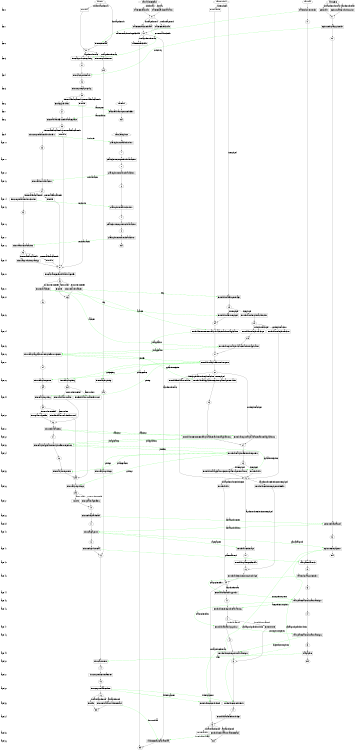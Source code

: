 digraph state_graph {
	rankdir=TB;
	size="8,5;"
	layer_0 [shape=plaintext, label="layer 0"];
	layer_1 [shape=plaintext, label="layer 1"];
	layer_0 -> layer_1 [style=invis];
	layer_2 [shape=plaintext, label="layer 2"];
	layer_1 -> layer_2 [style=invis];
	layer_3 [shape=plaintext, label="layer 3"];
	layer_2 -> layer_3 [style=invis];
	layer_4 [shape=plaintext, label="layer 4"];
	layer_3 -> layer_4 [style=invis];
	layer_5 [shape=plaintext, label="layer 5"];
	layer_4 -> layer_5 [style=invis];
	layer_6 [shape=plaintext, label="layer 6"];
	layer_5 -> layer_6 [style=invis];
	layer_7 [shape=plaintext, label="layer 7"];
	layer_6 -> layer_7 [style=invis];
	layer_8 [shape=plaintext, label="layer 8"];
	layer_7 -> layer_8 [style=invis];
	layer_9 [shape=plaintext, label="layer 9"];
	layer_8 -> layer_9 [style=invis];
	layer_10 [shape=plaintext, label="layer 10"];
	layer_9 -> layer_10 [style=invis];
	layer_11 [shape=plaintext, label="layer 11"];
	layer_10 -> layer_11 [style=invis];
	layer_12 [shape=plaintext, label="layer 12"];
	layer_11 -> layer_12 [style=invis];
	layer_13 [shape=plaintext, label="layer 13"];
	layer_12 -> layer_13 [style=invis];
	layer_14 [shape=plaintext, label="layer 14"];
	layer_13 -> layer_14 [style=invis];
	layer_15 [shape=plaintext, label="layer 15"];
	layer_14 -> layer_15 [style=invis];
	layer_16 [shape=plaintext, label="layer 16"];
	layer_15 -> layer_16 [style=invis];
	layer_17 [shape=plaintext, label="layer 17"];
	layer_16 -> layer_17 [style=invis];
	layer_18 [shape=plaintext, label="layer 18"];
	layer_17 -> layer_18 [style=invis];
	layer_19 [shape=plaintext, label="layer 19"];
	layer_18 -> layer_19 [style=invis];
	layer_20 [shape=plaintext, label="layer 20"];
	layer_19 -> layer_20 [style=invis];
	layer_21 [shape=plaintext, label="layer 21"];
	layer_20 -> layer_21 [style=invis];
	layer_22 [shape=plaintext, label="layer 22"];
	layer_21 -> layer_22 [style=invis];
	layer_23 [shape=plaintext, label="layer 23"];
	layer_22 -> layer_23 [style=invis];
	layer_24 [shape=plaintext, label="layer 24"];
	layer_23 -> layer_24 [style=invis];
	layer_25 [shape=plaintext, label="layer 25"];
	layer_24 -> layer_25 [style=invis];
	layer_26 [shape=plaintext, label="layer 26"];
	layer_25 -> layer_26 [style=invis];
	layer_27 [shape=plaintext, label="layer 27"];
	layer_26 -> layer_27 [style=invis];
	layer_28 [shape=plaintext, label="layer 28"];
	layer_27 -> layer_28 [style=invis];
	layer_29 [shape=plaintext, label="layer 29"];
	layer_28 -> layer_29 [style=invis];
	layer_30 [shape=plaintext, label="layer 30"];
	layer_29 -> layer_30 [style=invis];
	layer_31 [shape=plaintext, label="layer 31"];
	layer_30 -> layer_31 [style=invis];
	layer_32 [shape=plaintext, label="layer 32"];
	layer_31 -> layer_32 [style=invis];
	layer_33 [shape=plaintext, label="layer 33"];
	layer_32 -> layer_33 [style=invis];
	layer_34 [shape=plaintext, label="layer 34"];
	layer_33 -> layer_34 [style=invis];
	layer_35 [shape=plaintext, label="layer 35"];
	layer_34 -> layer_35 [style=invis];
	layer_36 [shape=plaintext, label="layer 36"];
	layer_35 -> layer_36 [style=invis];
	layer_37 [shape=plaintext, label="layer 37"];
	layer_36 -> layer_37 [style=invis];
	layer_38 [shape=plaintext, label="layer 38"];
	layer_37 -> layer_38 [style=invis];
	layer_39 [shape=plaintext, label="layer 39"];
	layer_38 -> layer_39 [style=invis];
	layer_40 [shape=plaintext, label="layer 40"];
	layer_39 -> layer_40 [style=invis];
	layer_41 [shape=plaintext, label="layer 41"];
	layer_40 -> layer_41 [style=invis];
	layer_42 [shape=plaintext, label="layer 42"];
	layer_41 -> layer_42 [style=invis];
	layer_43 [shape=plaintext, label="layer 43"];
	layer_42 -> layer_43 [style=invis];
	layer_44 [shape=plaintext, label="layer 44"];
	layer_43 -> layer_44 [style=invis];
	layer_45 [shape=plaintext, label="layer 45"];
	layer_44 -> layer_45 [style=invis];
	layer_46 [shape=plaintext, label="layer 46"];
	layer_45 -> layer_46 [style=invis];
	layer_47 [shape=plaintext, label="layer 47"];
	layer_46 -> layer_47 [style=invis];
	layer_48 [shape=plaintext, label="layer 48"];
	layer_47 -> layer_48 [style=invis];
	layer_49 [shape=plaintext, label="layer 49"];
	layer_48 -> layer_49 [style=invis];
	layer_50 [shape=plaintext, label="layer 50"];
	layer_49 -> layer_50 [style=invis];
	layer_51 [shape=plaintext, label="layer 51"];
	layer_50 -> layer_51 [style=invis];
	layer_52 [shape=plaintext, label="layer 52"];
	layer_51 -> layer_52 [style=invis];
	layer_53 [shape=plaintext, label="layer 53"];
	layer_52 -> layer_53 [style=invis];
	layer_54 [shape=plaintext, label="layer 54"];
	layer_53 -> layer_54 [style=invis];
	layer_55 [shape=plaintext, label="layer 55"];
	layer_54 -> layer_55 [style=invis];
	layer_56 [shape=plaintext, label="layer 56"];
	layer_55 -> layer_56 [style=invis];
	
	/* States */
	Firm_end [label = "end"]
	Firm_16 [label = "16"]
	Firm_15 [label = "15"]
	Firm_14 [label = "14"]
	Firm_12 [label = "12"]
	Firm_11 [label = "11"]
	Firm_10 [label = "10"]
	Firm_13 [label = "13"]
	Firm_09b [label = "09b"]
	Firm_08 [label = "08"]
	Firm_07 [label = "07"]
	Firm_09a [label = "09a"]
	Firm_06 [label = "06"]
	Firm_03d [label = "03d"]
	Firm_09c [label = "09c"]
	Firm_05b [label = "05b"]
	Firm_05a [label = "05a"]
	Firm_04 [label = "04"]
	Firm_03c [label = "03c"]
	Firm_03 [label = "03"]
	Firm_28 [label = "28"]
	Firm_26 [label = "26"]
	Firm_25 [label = "25"]
	Firm_24 [label = "24"]
	Firm_23 [label = "23"]
	Firm_27 [label = "27"]
	Firm_22 [label = "22"]
	Firm_21 [label = "21"]
	Firm_20 [label = "20"]
	Firm_02 [label = "02"]
	Firm_00b [label = "00b"]
	Firm_01 [label = "01"]
	Firm_00 [label = "00"]
	Firm_start_Firm [label = "start_Firm"]
	Household_end [label = "end"]
	Household_14 [label = "14"]
	Household_12 [label = "12"]
	Household_13 [label = "13"]
	Household_11 [label = "11"]
	Household_10 [label = "10"]
	Household_15 [label = "15"]
	Household_08 [label = "08"]
	Household_07 [label = "07"]
	Household_09 [label = "09"]
	Household_05 [label = "05"]
	Household_04 [label = "04"]
	Household_03 [label = "03"]
	Household_02 [label = "02"]
	Household_06 [label = "06"]
	Household_01b [label = "01b"]
	Household_01 [label = "01"]
	Household_01e [label = "01e"]
	Household_01a [label = "01a"]
	Household_01d [label = "01d"]
	Household_start_Household [label = "start_Household"]
	Mall_end [label = "end"]
	Mall_05 [label = "05"]
	Mall_04 [label = "04"]
	Mall_03 [label = "03"]
	Mall_02 [label = "02"]
	Mall_01 [label = "01"]
	Mall_start_Mall [label = "start_Mall"]
	IGFirm_end [label = "end"]
	IGFirm_03 [label = "03"]
	IGFirm_02 [label = "02"]
	IGFirm_01 [label = "01"]
	IGFirm_start_IGFirm [label = "start_IGFirm"]
	Market_Research_end [label = "end"]
	Market_Research_02 [label = "02"]
	Market_Research_01 [label = "01"]
	Market_Research_start_Market_Research [label = "start_Market_Research"]
	Bank_end [label = "end"]
	Bank_start_Bank [label = "start_Bank"]
	Clearinghouse_end [label = "end"]
	Clearinghouse_05 [label = "05"]
	Clearinghouse_04 [label = "04"]
	Clearinghouse_03 [label = "03"]
	Clearinghouse_02 [label = "02"]
	Clearinghouse_01 [label = "01"]
	Clearinghouse_start_Clearinghouse [label = "start_Clearinghouse"]
	Firm_Firm_receive_data_start_Firm_00 [label = "Firm_receive_data", shape = rect]
	Firm_Firm_idle_start_Firm_00 [label = "Firm_idle", shape = rect]
	Firm_Firm_calc_production_quantity_00_01 [label = "Firm_calc_production_quantity", shape = rect]
	Firm_Firm_set_quantities_zero_00_00b [label = "Firm_set_quantities_zero", shape = rect]
	Firm_Firm_calc_input_demands_01_02 [label = "Firm_calc_input_demands", shape = rect]
	Firm_Firm_compute_payout_policy_02_20 [label = "Firm_compute_payout_policy", shape = rect]
	Firm_Firm_apply_for_loans_20_21 [label = "Firm_apply_for_loans", shape = rect]
	Firm_Firm_read_loan_offers_send_loan_acceptance_21_22 [label = "Firm_read_loan_offers_send_loan_acceptance", shape = rect]
	Firm_Firm_idle_22_27 [label = "Firm_idle", shape = rect]
	Firm_Firm_compute_and_send_bond_orders_22_23 [label = "Firm_compute_and_send_bond_orders", shape = rect]
	Firm_Firm_read_bond_transactions_23_24 [label = "Firm_read_bond_transactions", shape = rect]
	Firm_Firm_idle_24_27 [label = "Firm_idle", shape = rect]
	Firm_Firm_compute_and_send_stock_orders_24_25 [label = "Firm_compute_and_send_stock_orders", shape = rect]
	Firm_Firm_read_stock_transactions_25_26 [label = "Firm_read_stock_transactions", shape = rect]
	Firm_Firm_calc_production_quantity_2_26_27 [label = "Firm_calc_production_quantity_2", shape = rect]
	Firm_Firm_idle_20_27 [label = "Firm_idle", shape = rect]
	Firm_Firm_idle_26_27 [label = "Firm_idle", shape = rect]
	Firm_Firm_calculate_specific_skills_and_wage_offer_27_28 [label = "Firm_calculate_specific_skills_and_wage_offer", shape = rect]
	Firm_Firm_send_vacancies_28_03 [label = "Firm_send_vacancies", shape = rect]
	Firm_Firm_send_redundancies_28_03c [label = "Firm_send_redundancies", shape = rect]
	Firm_Firm_idle_28_03c [label = "Firm_idle", shape = rect]
	Firm_Firm_read_job_applications_send_job_offer_or_rejection_03_04 [label = "Firm_read_job_applications_send_job_offer_or_rejection", shape = rect]
	Firm_Firm_read_job_responses_04_05a [label = "Firm_read_job_responses", shape = rect]
	Firm_Firm_read_job_quitting_05a_05b [label = "Firm_read_job_quitting", shape = rect]
	Firm_Firm_read_job_quitting_00b_09c [label = "Firm_read_job_quitting", shape = rect]
	Firm_Firm_read_job_quitting_03c_03d [label = "Firm_read_job_quitting", shape = rect]
	Firm_Firm_start_labour_market_03d_06 [label = "Firm_start_labour_market", shape = rect]
	Firm_Firm_finish_labour_market_first_round_03d_09a [label = "Firm_finish_labour_market_first_round", shape = rect]
	Firm_Firm_finish_labour_market_first_round_05b_09a [label = "Firm_finish_labour_market_first_round", shape = rect]
	Firm_Firm_update_wage_offer_05b_06 [label = "Firm_update_wage_offer", shape = rect]
	Firm_Firm_send_vacancies_2_06_07 [label = "Firm_send_vacancies_2", shape = rect]
	Firm_Firm_read_job_applications_send_job_offer_or_rejection_2_07_08 [label = "Firm_read_job_applications_send_job_offer_or_rejection_2", shape = rect]
	Firm_Firm_read_job_responses_2_08_09a [label = "Firm_read_job_responses_2", shape = rect]
	Firm_Firm_read_job_quitting_2_09a_09b [label = "Firm_read_job_quitting_2", shape = rect]
	Firm_Firm_read_job_quitting_2_09c_13 [label = "Firm_read_job_quitting_2", shape = rect]
	Firm_Firm_update_wage_offer_2_09b_10 [label = "Firm_update_wage_offer_2", shape = rect]
	Firm_Firm_idle_09b_10 [label = "Firm_idle", shape = rect]
	Firm_Firm_send_capital_demand_10_11 [label = "Firm_send_capital_demand", shape = rect]
	Firm_Firm_calc_pay_costs_11_12 [label = "Firm_calc_pay_costs", shape = rect]
	Firm_Firm_send_goods_to_mall_12_13 [label = "Firm_send_goods_to_mall", shape = rect]
	Firm_Firm_calc_revenue_13_14 [label = "Firm_calc_revenue", shape = rect]
	Firm_Firm_compute_income_statement_14_15 [label = "Firm_compute_income_statement", shape = rect]
	Firm_Firm_compute_balance_sheet_15_16 [label = "Firm_compute_balance_sheet", shape = rect]
	Firm_Firm_send_data_to_Market_Research_16_end [label = "Firm_send_data_to_Market_Research", shape = rect]
	Firm_Firm_idle_16_end [label = "Firm_idle", shape = rect]
	Household_Household_read_firing_messages_start_Household_01d [label = "Household_read_firing_messages", shape = rect]
	Household_Household_made_unemployed_01d_01a [label = "Household_made_unemployed", shape = rect]
	Household_Household_idle_start_Household_01a [label = "Household_idle", shape = rect]
	Household_Household_OTJS_read_job_vacancies_and_send_applications_01e_01 [label = "Household_OTJS_read_job_vacancies_and_send_applications", shape = rect]
	Household_Household_UNEMPLOYED_read_job_vacancies_and_send_applications_01a_01 [label = "Household_UNEMPLOYED_read_job_vacancies_and_send_applications", shape = rect]
	Household_Household_on_the_job_search_decision_01d_01b [label = "Household_on_the_job_search_decision", shape = rect]
	Household_Household_on_the_job_search_yes_01b_01e [label = "Household_on_the_job_search_yes", shape = rect]
	Household_Household_on_the_job_search_no_01b_06 [label = "Household_on_the_job_search_no", shape = rect]
	Household_Household_read_job_offers_send_response_01_02 [label = "Household_read_job_offers_send_response", shape = rect]
	Household_Household_finish_labour_market_02_06 [label = "Household_finish_labour_market", shape = rect]
	Household_Household_read_application_rejection_update_wage_reservation_02_03 [label = "Household_read_application_rejection_update_wage_reservation", shape = rect]
	Household_Household_OTJS_read_job_vacancies_and_send_applications_2_02_04 [label = "Household_OTJS_read_job_vacancies_and_send_applications_2", shape = rect]
	Household_Household_UNEMPLOYED_read_job_vacancies_and_send_applications_2_03_04 [label = "Household_UNEMPLOYED_read_job_vacancies_and_send_applications_2", shape = rect]
	Household_Household_read_job_offers_send_response_2_04_05 [label = "Household_read_job_offers_send_response_2", shape = rect]
	Household_Household_read_application_rejection_update_wage_reservation_2_05_06 [label = "Household_read_application_rejection_update_wage_reservation_2", shape = rect]
	Household_Household_idle_05_06 [label = "Household_idle", shape = rect]
	Household_Household_idle_06_09 [label = "Household_idle", shape = rect]
	Household_Household_receive_wage_06_07 [label = "Household_receive_wage", shape = rect]
	Household_Household_update_specific_skills_07_08 [label = "Household_update_specific_skills", shape = rect]
	Household_Household_receive_unemployment_benefits_06_08 [label = "Household_receive_unemployment_benefits", shape = rect]
	Household_Household_determine_consumption_budget_08_09 [label = "Household_determine_consumption_budget", shape = rect]
	Household_Household_receicve_dividends_09_15 [label = "Household_receicve_dividends", shape = rect]
	Household_Household_rank_and_buy_goods_1_09_10 [label = "Household_rank_and_buy_goods_1", shape = rect]
	Household_Household__receive_goods_read_rationing_10_11 [label = "Household__receive_goods_read_rationing", shape = rect]
	Household_Household_idle_11_13 [label = "Household_idle", shape = rect]
	Household_Household_rank_and_buy_goods_2_11_12 [label = "Household_rank_and_buy_goods_2", shape = rect]
	Household_Household__receive_goods_read_rationing_2_12_13 [label = "Household__receive_goods_read_rationing_2", shape = rect]
	Household_Household_receicve_dividends_13_14 [label = "Household_receicve_dividends", shape = rect]
	Household_Household_handle_leftover_budget_14_15 [label = "Household_handle_leftover_budget", shape = rect]
	Household_Household_send_data_to_Market_Research_15_end [label = "Household_send_data_to_Market_Research", shape = rect]
	Household_Household_idle_15_end [label = "Household_idle", shape = rect]
	Mall_Mall_send_current_stocks_start_Mall_01 [label = "Mall_send_current_stocks", shape = rect]
	Mall_Mall_update_mall_stock_01_02 [label = "Mall_update_mall_stock", shape = rect]
	Mall_Mall_send_quality_price_info_1_02_03 [label = "Mall_send_quality_price_info_1", shape = rect]
	Mall_Mall_update_mall_stocks_sales_rationing_1_03_04 [label = "Mall_update_mall_stocks_sales_rationing_1", shape = rect]
	Mall_Mall_update_mall_stocks_sales_rationing_2_04_05 [label = "Mall_update_mall_stocks_sales_rationing_2", shape = rect]
	Mall_Mall_pay_firm_05_end [label = "Mall_pay_firm", shape = rect]
	IGFirm_IGFirm_update_productivity_price_start_IGFirm_01 [label = "IGFirm_update_productivity_price", shape = rect]
	IGFirm_IGFirm_idle_start_IGFirm_01 [label = "IGFirm_idle", shape = rect]
	IGFirm_IGFirm_send_quality_price_info_01_02 [label = "IGFirm_send_quality_price_info", shape = rect]
	IGFirm_IGFirm_send_capital_good_02_03 [label = "IGFirm_send_capital_good", shape = rect]
	IGFirm_IGFirm_receive_payment_03_end [label = "IGFirm_receive_payment", shape = rect]
	Market_Research_Market_Research_Initialization_start_Market_Research_01 [label = "Market_Research_Initialization", shape = rect]
	Market_Research_Market_Research_idle_start_Market_Research_01 [label = "Market_Research_idle", shape = rect]
	Market_Research_Market_Research_send_data_01_02 [label = "Market_Research_send_data", shape = rect]
	Market_Research_Market_Research_idle_01_02 [label = "Market_Research_idle", shape = rect]
	Market_Research_Market_Research_calculate_data_02_end [label = "Market_Research_calculate_data", shape = rect]
	Market_Research_Market_Research_idle_02_end [label = "Market_Research_idle", shape = rect]
	Bank_Bank_read_loan_request_send_offers_start_Bank_end [label = "Bank_read_loan_request_send_offers", shape = rect]
	Clearinghouse_Clearinghouse_read_bond_orders_start_Clearinghouse_01 [label = "Clearinghouse_read_bond_orders", shape = rect]
	Clearinghouse_Clearinghouse_compute_bond_transactions_01_02 [label = "Clearinghouse_compute_bond_transactions", shape = rect]
	Clearinghouse_Clearinghouse_send_bond_transactions_02_03 [label = "Clearinghouse_send_bond_transactions", shape = rect]
	Clearinghouse_Clearinghouse_read_stock_orders_03_04 [label = "Clearinghouse_read_stock_orders", shape = rect]
	Clearinghouse_Clearinghouse_compute_stock_transactions_04_05 [label = "Clearinghouse_compute_stock_transactions", shape = rect]
	Clearinghouse_Clearinghouse_send_stock_transactions_05_end [label = "Clearinghouse_send_stock_transactions", shape = rect]
	
	/* Transitions */
	Firm_start_Firm -> Firm_Firm_receive_data_start_Firm_00 [ label = "first_day_of_month"];
	Firm_Firm_receive_data_start_Firm_00 -> Firm_00;
	Firm_start_Firm -> Firm_Firm_idle_start_Firm_00 [ label = "not_first_day_of_month"];
	Firm_Firm_idle_start_Firm_00 -> Firm_00;
	Firm_00 -> Firm_Firm_calc_production_quantity_00_01 [ label = "day_of_month_to_act"];
	Firm_Firm_calc_production_quantity_00_01 -> Firm_01;
	Firm_00 -> Firm_Firm_set_quantities_zero_00_00b [ label = "not_day_of_month_to_act"];
	Firm_Firm_set_quantities_zero_00_00b -> Firm_00b;
	Firm_01 -> Firm_Firm_calc_input_demands_01_02;
	Firm_Firm_calc_input_demands_01_02 -> Firm_02;
	Firm_02 -> Firm_Firm_compute_payout_policy_02_20;
	Firm_Firm_compute_payout_policy_02_20 -> Firm_20;
	Firm_20 -> Firm_Firm_apply_for_loans_20_21 [ label = "is_external_financial_needs"];
	Firm_Firm_apply_for_loans_20_21 -> Firm_21;
	Firm_21 -> Firm_Firm_read_loan_offers_send_loan_acceptance_21_22;
	Firm_Firm_read_loan_offers_send_loan_acceptance_21_22 -> Firm_22;
	Firm_22 -> Firm_Firm_idle_22_27 [ label = "no_external_financial_needs"];
	Firm_Firm_idle_22_27 -> Firm_27;
	Firm_22 -> Firm_Firm_compute_and_send_bond_orders_22_23 [ label = "is_external_financial_needs"];
	Firm_Firm_compute_and_send_bond_orders_22_23 -> Firm_23;
	Firm_23 -> Firm_Firm_read_bond_transactions_23_24;
	Firm_Firm_read_bond_transactions_23_24 -> Firm_24;
	Firm_24 -> Firm_Firm_idle_24_27 [ label = "no_external_financial_needs"];
	Firm_Firm_idle_24_27 -> Firm_27;
	Firm_24 -> Firm_Firm_compute_and_send_stock_orders_24_25 [ label = "is_external_financial_needs"];
	Firm_Firm_compute_and_send_stock_orders_24_25 -> Firm_25;
	Firm_25 -> Firm_Firm_read_stock_transactions_25_26;
	Firm_Firm_read_stock_transactions_25_26 -> Firm_26;
	Firm_26 -> Firm_Firm_calc_production_quantity_2_26_27 [ label = "is_external_financial_needs"];
	Firm_Firm_calc_production_quantity_2_26_27 -> Firm_27;
	Firm_20 -> Firm_Firm_idle_20_27 [ label = "no_external_financial_needs"];
	Firm_Firm_idle_20_27 -> Firm_27;
	Firm_26 -> Firm_Firm_idle_26_27 [ label = "no_external_financial_needs"];
	Firm_Firm_idle_26_27 -> Firm_27;
	Firm_27 -> Firm_Firm_calculate_specific_skills_and_wage_offer_27_28;
	Firm_Firm_calculate_specific_skills_and_wage_offer_27_28 -> Firm_28;
	Firm_28 -> Firm_Firm_send_vacancies_28_03 [ label = "more_workers_needed"];
	Firm_Firm_send_vacancies_28_03 -> Firm_03;
	Firm_28 -> Firm_Firm_send_redundancies_28_03c [ label = "less_workers_needed"];
	Firm_Firm_send_redundancies_28_03c -> Firm_03c;
	Firm_28 -> Firm_Firm_idle_28_03c [ label = "same_workers"];
	Firm_Firm_idle_28_03c -> Firm_03c;
	Firm_03 -> Firm_Firm_read_job_applications_send_job_offer_or_rejection_03_04;
	Firm_Firm_read_job_applications_send_job_offer_or_rejection_03_04 -> Firm_04;
	Firm_04 -> Firm_Firm_read_job_responses_04_05a;
	Firm_Firm_read_job_responses_04_05a -> Firm_05a;
	Firm_05a -> Firm_Firm_read_job_quitting_05a_05b;
	Firm_Firm_read_job_quitting_05a_05b -> Firm_05b;
	Firm_00b -> Firm_Firm_read_job_quitting_00b_09c;
	Firm_Firm_read_job_quitting_00b_09c -> Firm_09c;
	Firm_03c -> Firm_Firm_read_job_quitting_03c_03d;
	Firm_Firm_read_job_quitting_03c_03d -> Firm_03d;
	Firm_03d -> Firm_Firm_start_labour_market_03d_06 [ label = "more_workers_needed"];
	Firm_Firm_start_labour_market_03d_06 -> Firm_06;
	Firm_03d -> Firm_Firm_finish_labour_market_first_round_03d_09a [ label = "same_workers"];
	Firm_Firm_finish_labour_market_first_round_03d_09a -> Firm_09a;
	Firm_05b -> Firm_Firm_finish_labour_market_first_round_05b_09a [ label = "same_workers"];
	Firm_Firm_finish_labour_market_first_round_05b_09a -> Firm_09a;
	Firm_05b -> Firm_Firm_update_wage_offer_05b_06 [ label = "more_workers_needed"];
	Firm_Firm_update_wage_offer_05b_06 -> Firm_06;
	Firm_06 -> Firm_Firm_send_vacancies_2_06_07;
	Firm_Firm_send_vacancies_2_06_07 -> Firm_07;
	Firm_07 -> Firm_Firm_read_job_applications_send_job_offer_or_rejection_2_07_08;
	Firm_Firm_read_job_applications_send_job_offer_or_rejection_2_07_08 -> Firm_08;
	Firm_08 -> Firm_Firm_read_job_responses_2_08_09a;
	Firm_Firm_read_job_responses_2_08_09a -> Firm_09a;
	Firm_09a -> Firm_Firm_read_job_quitting_2_09a_09b;
	Firm_Firm_read_job_quitting_2_09a_09b -> Firm_09b;
	Firm_09c -> Firm_Firm_read_job_quitting_2_09c_13;
	Firm_Firm_read_job_quitting_2_09c_13 -> Firm_13;
	Firm_09b -> Firm_Firm_update_wage_offer_2_09b_10 [ label = "more_workers_needed"];
	Firm_Firm_update_wage_offer_2_09b_10 -> Firm_10;
	Firm_09b -> Firm_Firm_idle_09b_10 [ label = "same_workers"];
	Firm_Firm_idle_09b_10 -> Firm_10;
	Firm_10 -> Firm_Firm_send_capital_demand_10_11;
	Firm_Firm_send_capital_demand_10_11 -> Firm_11;
	Firm_11 -> Firm_Firm_calc_pay_costs_11_12;
	Firm_Firm_calc_pay_costs_11_12 -> Firm_12;
	Firm_12 -> Firm_Firm_send_goods_to_mall_12_13;
	Firm_Firm_send_goods_to_mall_12_13 -> Firm_13;
	Firm_13 -> Firm_Firm_calc_revenue_13_14;
	Firm_Firm_calc_revenue_13_14 -> Firm_14;
	Firm_14 -> Firm_Firm_compute_income_statement_14_15;
	Firm_Firm_compute_income_statement_14_15 -> Firm_15;
	Firm_15 -> Firm_Firm_compute_balance_sheet_15_16;
	Firm_Firm_compute_balance_sheet_15_16 -> Firm_16;
	Firm_16 -> Firm_Firm_send_data_to_Market_Research_16_end [ label = "last_day_of_month"];
	Firm_Firm_send_data_to_Market_Research_16_end -> Firm_end;
	Firm_16 -> Firm_Firm_idle_16_end [ label = "not_last_day_of_month"];
	Firm_Firm_idle_16_end -> Firm_end;
	Household_start_Household -> Household_Household_read_firing_messages_start_Household_01d [ label = "is_employed"];
	Household_Household_read_firing_messages_start_Household_01d -> Household_01d;
	Household_01d -> Household_Household_made_unemployed_01d_01a [ label = "is_unemployed"];
	Household_Household_made_unemployed_01d_01a -> Household_01a;
	Household_start_Household -> Household_Household_idle_start_Household_01a [ label = "is_unemployed"];
	Household_Household_idle_start_Household_01a -> Household_01a;
	Household_01e -> Household_Household_OTJS_read_job_vacancies_and_send_applications_01e_01;
	Household_Household_OTJS_read_job_vacancies_and_send_applications_01e_01 -> Household_01;
	Household_01a -> Household_Household_UNEMPLOYED_read_job_vacancies_and_send_applications_01a_01;
	Household_Household_UNEMPLOYED_read_job_vacancies_and_send_applications_01a_01 -> Household_01;
	Household_01d -> Household_Household_on_the_job_search_decision_01d_01b [ label = "is_employed"];
	Household_Household_on_the_job_search_decision_01d_01b -> Household_01b;
	Household_01b -> Household_Household_on_the_job_search_yes_01b_01e [ label = "on_the_job_search_yes"];
	Household_Household_on_the_job_search_yes_01b_01e -> Household_01e;
	Household_01b -> Household_Household_on_the_job_search_no_01b_06 [ label = "on_the_job_search_no"];
	Household_Household_on_the_job_search_no_01b_06 -> Household_06;
	Household_01 -> Household_Household_read_job_offers_send_response_01_02;
	Household_Household_read_job_offers_send_response_01_02 -> Household_02;
	Household_02 -> Household_Household_finish_labour_market_02_06 [ label = "is_employed_and_on_the_job_search_no"];
	Household_Household_finish_labour_market_02_06 -> Household_06;
	Household_02 -> Household_Household_read_application_rejection_update_wage_reservation_02_03 [ label = "is_unemployed"];
	Household_Household_read_application_rejection_update_wage_reservation_02_03 -> Household_03;
	Household_02 -> Household_Household_OTJS_read_job_vacancies_and_send_applications_2_02_04 [ label = "on_the_job_search_yes"];
	Household_Household_OTJS_read_job_vacancies_and_send_applications_2_02_04 -> Household_04;
	Household_03 -> Household_Household_UNEMPLOYED_read_job_vacancies_and_send_applications_2_03_04;
	Household_Household_UNEMPLOYED_read_job_vacancies_and_send_applications_2_03_04 -> Household_04;
	Household_04 -> Household_Household_read_job_offers_send_response_2_04_05;
	Household_Household_read_job_offers_send_response_2_04_05 -> Household_05;
	Household_05 -> Household_Household_read_application_rejection_update_wage_reservation_2_05_06 [ label = "is_unemployed"];
	Household_Household_read_application_rejection_update_wage_reservation_2_05_06 -> Household_06;
	Household_05 -> Household_Household_idle_05_06 [ label = "is_employed"];
	Household_Household_idle_05_06 -> Household_06;
	Household_06 -> Household_Household_idle_06_09 [ label = "not_day_of_month_receive_income"];
	Household_Household_idle_06_09 -> Household_09;
	Household_06 -> Household_Household_receive_wage_06_07 [ label = "day_of_month_receive_income_employed"];
	Household_Household_receive_wage_06_07 -> Household_07;
	Household_07 -> Household_Household_update_specific_skills_07_08;
	Household_Household_update_specific_skills_07_08 -> Household_08;
	Household_06 -> Household_Household_receive_unemployment_benefits_06_08 [ label = "day_of_month_receive_income_unemployed"];
	Household_Household_receive_unemployment_benefits_06_08 -> Household_08;
	Household_08 -> Household_Household_determine_consumption_budget_08_09;
	Household_Household_determine_consumption_budget_08_09 -> Household_09;
	Household_09 -> Household_Household_receicve_dividends_09_15 [ label = "not_day_of_week_to_act"];
	Household_Household_receicve_dividends_09_15 -> Household_15;
	Household_09 -> Household_Household_rank_and_buy_goods_1_09_10 [ label = "day_of_week_to_act"];
	Household_Household_rank_and_buy_goods_1_09_10 -> Household_10;
	Household_10 -> Household_Household__receive_goods_read_rationing_10_11;
	Household_Household__receive_goods_read_rationing_10_11 -> Household_11;
	Household_11 -> Household_Household_idle_11_13 [ label = "household_not_rationed"];
	Household_Household_idle_11_13 -> Household_13;
	Household_11 -> Household_Household_rank_and_buy_goods_2_11_12 [ label = "household_rationed"];
	Household_Household_rank_and_buy_goods_2_11_12 -> Household_12;
	Household_12 -> Household_Household__receive_goods_read_rationing_2_12_13;
	Household_Household__receive_goods_read_rationing_2_12_13 -> Household_13;
	Household_13 -> Household_Household_receicve_dividends_13_14;
	Household_Household_receicve_dividends_13_14 -> Household_14;
	Household_14 -> Household_Household_handle_leftover_budget_14_15;
	Household_Household_handle_leftover_budget_14_15 -> Household_15;
	Household_15 -> Household_Household_send_data_to_Market_Research_15_end [ label = "last_day_of_month"];
	Household_Household_send_data_to_Market_Research_15_end -> Household_end;
	Household_15 -> Household_Household_idle_15_end [ label = "not_last_day_of_month"];
	Household_Household_idle_15_end -> Household_end;
	Mall_start_Mall -> Mall_Mall_send_current_stocks_start_Mall_01;
	Mall_Mall_send_current_stocks_start_Mall_01 -> Mall_01;
	Mall_01 -> Mall_Mall_update_mall_stock_01_02;
	Mall_Mall_update_mall_stock_01_02 -> Mall_02;
	Mall_02 -> Mall_Mall_send_quality_price_info_1_02_03;
	Mall_Mall_send_quality_price_info_1_02_03 -> Mall_03;
	Mall_03 -> Mall_Mall_update_mall_stocks_sales_rationing_1_03_04;
	Mall_Mall_update_mall_stocks_sales_rationing_1_03_04 -> Mall_04;
	Mall_04 -> Mall_Mall_update_mall_stocks_sales_rationing_2_04_05;
	Mall_Mall_update_mall_stocks_sales_rationing_2_04_05 -> Mall_05;
	Mall_05 -> Mall_Mall_pay_firm_05_end;
	Mall_Mall_pay_firm_05_end -> Mall_end;
	IGFirm_start_IGFirm -> IGFirm_IGFirm_update_productivity_price_start_IGFirm_01 [ label = "day_of_month_to_act"];
	IGFirm_IGFirm_update_productivity_price_start_IGFirm_01 -> IGFirm_01;
	IGFirm_start_IGFirm -> IGFirm_IGFirm_idle_start_IGFirm_01 [ label = "not_day_of_month_to_act"];
	IGFirm_IGFirm_idle_start_IGFirm_01 -> IGFirm_01;
	IGFirm_01 -> IGFirm_IGFirm_send_quality_price_info_01_02;
	IGFirm_IGFirm_send_quality_price_info_01_02 -> IGFirm_02;
	IGFirm_02 -> IGFirm_IGFirm_send_capital_good_02_03;
	IGFirm_IGFirm_send_capital_good_02_03 -> IGFirm_03;
	IGFirm_03 -> IGFirm_IGFirm_receive_payment_03_end;
	IGFirm_IGFirm_receive_payment_03_end -> IGFirm_end;
	Market_Research_start_Market_Research -> Market_Research_Market_Research_Initialization_start_Market_Research_01 [ label = "first_day"];
	Market_Research_Market_Research_Initialization_start_Market_Research_01 -> Market_Research_01;
	Market_Research_start_Market_Research -> Market_Research_Market_Research_idle_start_Market_Research_01 [ label = "not_first_day"];
	Market_Research_Market_Research_idle_start_Market_Research_01 -> Market_Research_01;
	Market_Research_01 -> Market_Research_Market_Research_send_data_01_02 [ label = "first_day_of_month"];
	Market_Research_Market_Research_send_data_01_02 -> Market_Research_02;
	Market_Research_01 -> Market_Research_Market_Research_idle_01_02 [ label = "not_first_day_month"];
	Market_Research_Market_Research_idle_01_02 -> Market_Research_02;
	Market_Research_02 -> Market_Research_Market_Research_calculate_data_02_end [ label = "day_of_month_to_act"];
	Market_Research_Market_Research_calculate_data_02_end -> Market_Research_end;
	Market_Research_02 -> Market_Research_Market_Research_idle_02_end [ label = "not_day_of_month_to_act"];
	Market_Research_Market_Research_idle_02_end -> Market_Research_end;
	Bank_start_Bank -> Bank_Bank_read_loan_request_send_offers_start_Bank_end;
	Bank_Bank_read_loan_request_send_offers_start_Bank_end -> Bank_end;
	Clearinghouse_start_Clearinghouse -> Clearinghouse_Clearinghouse_read_bond_orders_start_Clearinghouse_01;
	Clearinghouse_Clearinghouse_read_bond_orders_start_Clearinghouse_01 -> Clearinghouse_01;
	Clearinghouse_01 -> Clearinghouse_Clearinghouse_compute_bond_transactions_01_02;
	Clearinghouse_Clearinghouse_compute_bond_transactions_01_02 -> Clearinghouse_02;
	Clearinghouse_02 -> Clearinghouse_Clearinghouse_send_bond_transactions_02_03;
	Clearinghouse_Clearinghouse_send_bond_transactions_02_03 -> Clearinghouse_03;
	Clearinghouse_03 -> Clearinghouse_Clearinghouse_read_stock_orders_03_04;
	Clearinghouse_Clearinghouse_read_stock_orders_03_04 -> Clearinghouse_04;
	Clearinghouse_04 -> Clearinghouse_Clearinghouse_compute_stock_transactions_04_05;
	Clearinghouse_Clearinghouse_compute_stock_transactions_04_05 -> Clearinghouse_05;
	Clearinghouse_05 -> Clearinghouse_Clearinghouse_send_stock_transactions_05_end;
	Clearinghouse_Clearinghouse_send_stock_transactions_05_end -> Clearinghouse_end;
	
	/* Communications */
	Firm_Firm_compute_and_send_stock_orders_24_25 -> Clearinghouse_Clearinghouse_read_stock_orders_03_04 [ label = "stock_order" color="#00ff00" constraint=false];
	Firm_Firm_compute_and_send_bond_orders_22_23 -> Clearinghouse_Clearinghouse_read_bond_orders_start_Clearinghouse_01 [ label = "bond_order" color="#00ff00" constraint=false];
	Firm_Firm_apply_for_loans_20_21 -> Bank_Bank_read_loan_request_send_offers_start_Bank_end [ label = "loan_request" color="#00ff00" constraint=false];
	Household_Household_send_data_to_Market_Research_15_end -> Market_Research_Market_Research_calculate_data_02_end [ label = "household_send_data" color="#00ff00" constraint=false];
	Firm_Firm_send_data_to_Market_Research_16_end -> Market_Research_Market_Research_calculate_data_02_end [ label = "firm_send_data" color="#00ff00" constraint=false];
	Firm_Firm_calc_pay_costs_11_12 -> IGFirm_IGFirm_receive_payment_03_end [ label = "pay_capital_goods" color="#00ff00" constraint=false];
	Firm_Firm_send_capital_demand_10_11 -> IGFirm_IGFirm_send_capital_good_02_03 [ label = "capital_good_request" color="#00ff00" constraint=false];
	Household_Household_rank_and_buy_goods_2_11_12 -> Mall_Mall_update_mall_stocks_sales_rationing_2_04_05 [ label = "consumption_request_2" color="#00ff00" constraint=false];
	Household_Household_rank_and_buy_goods_1_09_10 -> Mall_Mall_update_mall_stocks_sales_rationing_1_03_04 [ label = "consumption_request_1" color="#00ff00" constraint=false];
	Firm_Firm_send_goods_to_mall_12_13 -> Mall_Mall_update_mall_stock_01_02 [ label = "update_mall_stock" color="#00ff00" constraint=false];
	IGFirm_IGFirm_receive_payment_03_end -> Household_Household_receicve_dividends_13_14 [ label = "capital_good_profit_distribution" color="#00ff00" constraint=false];
	Firm_Firm_compute_balance_sheet_15_16 -> Household_Household_receicve_dividends_13_14 [ label = "dividend_payment" color="#00ff00" constraint=false];
	Mall_Mall_update_mall_stocks_sales_rationing_2_04_05 -> Household_Household__receive_goods_read_rationing_2_12_13 [ label = "accepted_consumption_2" color="#00ff00" constraint=false];
	Mall_Mall_update_mall_stocks_sales_rationing_1_03_04 -> Household_Household_rank_and_buy_goods_2_11_12 [ label = "quality_price_info_2" color="#00ff00" constraint=false];
	Mall_Mall_update_mall_stocks_sales_rationing_1_03_04 -> Household_Household__receive_goods_read_rationing_10_11 [ label = "accepted_consumption_1" color="#00ff00" constraint=false];
	Mall_Mall_send_quality_price_info_1_02_03 -> Household_Household_rank_and_buy_goods_1_09_10 [ label = "quality_price_info_1" color="#00ff00" constraint=false];
	IGFirm_IGFirm_receive_payment_03_end -> Household_Household_receicve_dividends_09_15 [ label = "capital_good_profit_distribution" color="#00ff00" constraint=false];
	Firm_Firm_compute_balance_sheet_15_16 -> Household_Household_receicve_dividends_09_15 [ label = "dividend_payment" color="#00ff00" constraint=false];
	Firm_Firm_calc_pay_costs_11_12 -> Household_Household_receive_wage_06_07 [ label = "wage_payment" color="#00ff00" constraint=false];
	Firm_Firm_read_job_applications_send_job_offer_or_rejection_2_07_08 -> Household_Household_read_application_rejection_update_wage_reservation_2_05_06 [ label = "application_rejection2" color="#00ff00" constraint=false];
	Firm_Firm_read_job_applications_send_job_offer_or_rejection_2_07_08 -> Household_Household_read_job_offers_send_response_2_04_05 [ label = "job_offer2" color="#00ff00" constraint=false];
	Firm_Firm_send_vacancies_2_06_07 -> Household_Household_UNEMPLOYED_read_job_vacancies_and_send_applications_2_03_04 [ label = "vacancies2" color="#00ff00" constraint=false];
	Firm_Firm_send_vacancies_2_06_07 -> Household_Household_OTJS_read_job_vacancies_and_send_applications_2_02_04 [ label = "vacancies2" color="#00ff00" constraint=false];
	Firm_Firm_read_job_applications_send_job_offer_or_rejection_03_04 -> Household_Household_read_application_rejection_update_wage_reservation_02_03 [ label = "application_rejection" color="#00ff00" constraint=false];
	Firm_Firm_read_job_applications_send_job_offer_or_rejection_03_04 -> Household_Household_read_job_offers_send_response_01_02 [ label = "job_offer" color="#00ff00" constraint=false];
	Firm_Firm_send_vacancies_28_03 -> Household_Household_UNEMPLOYED_read_job_vacancies_and_send_applications_01a_01 [ label = "vacancies" color="#00ff00" constraint=false];
	Firm_Firm_send_vacancies_28_03 -> Household_Household_OTJS_read_job_vacancies_and_send_applications_01e_01 [ label = "vacancies" color="#00ff00" constraint=false];
	Firm_Firm_send_redundancies_28_03c -> Household_Household_made_unemployed_01d_01a [ label = "firing" color="#00ff00" constraint=false];
	Firm_Firm_send_redundancies_28_03c -> Household_Household_read_firing_messages_start_Household_01d [ label = "firing" color="#00ff00" constraint=false];
	Mall_Mall_pay_firm_05_end -> Firm_Firm_calc_revenue_13_14 [ label = "sales" color="#00ff00" constraint=false];
	IGFirm_IGFirm_send_capital_good_02_03 -> Firm_Firm_calc_pay_costs_11_12 [ label = "capital_good_delivery" color="#00ff00" constraint=false];
	Household_Household_read_job_offers_send_response_2_04_05 -> Firm_Firm_read_job_quitting_2_09c_13 [ label = "quitting2" color="#00ff00" constraint=false];
	Household_Household_read_job_offers_send_response_2_04_05 -> Firm_Firm_read_job_quitting_2_09a_09b [ label = "quitting2" color="#00ff00" constraint=false];
	Household_Household_read_job_offers_send_response_2_04_05 -> Firm_Firm_read_job_responses_2_08_09a [ label = "job_acceptance2" color="#00ff00" constraint=false];
	Household_Household_UNEMPLOYED_read_job_vacancies_and_send_applications_2_03_04 -> Firm_Firm_read_job_applications_send_job_offer_or_rejection_2_07_08 [ label = "job_application2" color="#00ff00" constraint=false];
	Household_Household_OTJS_read_job_vacancies_and_send_applications_2_02_04 -> Firm_Firm_read_job_applications_send_job_offer_or_rejection_2_07_08 [ label = "job_application2" color="#00ff00" constraint=false];
	Household_Household_read_job_offers_send_response_01_02 -> Firm_Firm_read_job_quitting_03c_03d [ label = "quitting" color="#00ff00" constraint=false];
	Household_Household_read_job_offers_send_response_01_02 -> Firm_Firm_read_job_quitting_00b_09c [ label = "quitting" color="#00ff00" constraint=false];
	Household_Household_read_job_offers_send_response_01_02 -> Firm_Firm_read_job_quitting_05a_05b [ label = "quitting" color="#00ff00" constraint=false];
	Household_Household_read_job_offers_send_response_01_02 -> Firm_Firm_read_job_responses_04_05a [ label = "job_acceptance" color="#00ff00" constraint=false];
	Household_Household_UNEMPLOYED_read_job_vacancies_and_send_applications_01a_01 -> Firm_Firm_read_job_applications_send_job_offer_or_rejection_03_04 [ label = "job_application" color="#00ff00" constraint=false];
	Household_Household_OTJS_read_job_vacancies_and_send_applications_01e_01 -> Firm_Firm_read_job_applications_send_job_offer_or_rejection_03_04 [ label = "job_application" color="#00ff00" constraint=false];
	Clearinghouse_Clearinghouse_send_stock_transactions_05_end -> Firm_Firm_read_stock_transactions_25_26 [ label = "stock_transaction" color="#00ff00" constraint=false];
	Clearinghouse_Clearinghouse_send_bond_transactions_02_03 -> Firm_Firm_read_bond_transactions_23_24 [ label = "bond_transaction" color="#00ff00" constraint=false];
	Bank_Bank_read_loan_request_send_offers_start_Bank_end -> Firm_Firm_read_loan_offers_send_loan_acceptance_21_22 [ label = "loan_conditions" color="#00ff00" constraint=false];
	IGFirm_IGFirm_send_quality_price_info_01_02 -> Firm_Firm_calc_input_demands_01_02 [ label = "productivity" color="#00ff00" constraint=false];
	Mall_Mall_send_current_stocks_start_Mall_01 -> Firm_Firm_calc_production_quantity_00_01 [ label = "current_mall_stock_info" color="#00ff00" constraint=false];
	Market_Research_Market_Research_send_data_01_02 -> Firm_Firm_receive_data_start_Firm_00 [ label = "market_research_send_specific_skills" color="#00ff00" constraint=false];
	{ rank=same; layer_0;  Firm_Firm_idle_start_Firm_00;  Household_Household_idle_start_Household_01a;  Mall_Mall_send_current_stocks_start_Mall_01;  IGFirm_IGFirm_update_productivity_price_start_IGFirm_01;  IGFirm_IGFirm_idle_start_IGFirm_01;  Market_Research_Market_Research_Initialization_start_Market_Research_01;  Market_Research_Market_Research_idle_start_Market_Research_01; }
	{ rank=same; layer_1;  IGFirm_IGFirm_send_quality_price_info_01_02;  Market_Research_Market_Research_send_data_01_02;  Market_Research_Market_Research_idle_01_02; }
	{ rank=same; layer_2;  Firm_Firm_receive_data_start_Firm_00;  Market_Research_Market_Research_idle_02_end; }
	{ rank=same; layer_3;  Firm_Firm_calc_production_quantity_00_01;  Firm_Firm_set_quantities_zero_00_00b; }
	{ rank=same; layer_4;  Firm_Firm_calc_input_demands_01_02; }
	{ rank=same; layer_5;  Firm_Firm_compute_payout_policy_02_20; }
	{ rank=same; layer_6;  Firm_Firm_apply_for_loans_20_21;  Firm_Firm_idle_20_27; }
	{ rank=same; layer_7;  Bank_Bank_read_loan_request_send_offers_start_Bank_end; }
	{ rank=same; layer_8;  Firm_Firm_read_loan_offers_send_loan_acceptance_21_22; }
	{ rank=same; layer_9;  Firm_Firm_idle_22_27;  Firm_Firm_compute_and_send_bond_orders_22_23; }
	{ rank=same; layer_10;  Clearinghouse_Clearinghouse_read_bond_orders_start_Clearinghouse_01; }
	{ rank=same; layer_11;  Clearinghouse_Clearinghouse_compute_bond_transactions_01_02; }
	{ rank=same; layer_12;  Clearinghouse_Clearinghouse_send_bond_transactions_02_03; }
	{ rank=same; layer_13;  Firm_Firm_read_bond_transactions_23_24; }
	{ rank=same; layer_14;  Firm_Firm_idle_24_27;  Firm_Firm_compute_and_send_stock_orders_24_25; }
	{ rank=same; layer_15;  Clearinghouse_Clearinghouse_read_stock_orders_03_04; }
	{ rank=same; layer_16;  Clearinghouse_Clearinghouse_compute_stock_transactions_04_05; }
	{ rank=same; layer_17;  Clearinghouse_Clearinghouse_send_stock_transactions_05_end; }
	{ rank=same; layer_18;  Firm_Firm_read_stock_transactions_25_26; }
	{ rank=same; layer_19;  Firm_Firm_calc_production_quantity_2_26_27;  Firm_Firm_idle_26_27; }
	{ rank=same; layer_20;  Firm_Firm_calculate_specific_skills_and_wage_offer_27_28; }
	{ rank=same; layer_21;  Firm_Firm_send_vacancies_28_03;  Firm_Firm_send_redundancies_28_03c;  Firm_Firm_idle_28_03c; }
	{ rank=same; layer_22;  Household_Household_read_firing_messages_start_Household_01d; }
	{ rank=same; layer_23;  Household_Household_made_unemployed_01d_01a;  Household_Household_on_the_job_search_decision_01d_01b; }
	{ rank=same; layer_24;  Household_Household_UNEMPLOYED_read_job_vacancies_and_send_applications_01a_01;  Household_Household_on_the_job_search_yes_01b_01e;  Household_Household_on_the_job_search_no_01b_06; }
	{ rank=same; layer_25;  Household_Household_OTJS_read_job_vacancies_and_send_applications_01e_01; }
	{ rank=same; layer_26;  Firm_Firm_read_job_applications_send_job_offer_or_rejection_03_04; }
	{ rank=same; layer_27;  Household_Household_read_job_offers_send_response_01_02; }
	{ rank=same; layer_28;  Firm_Firm_read_job_responses_04_05a;  Firm_Firm_read_job_quitting_00b_09c;  Firm_Firm_read_job_quitting_03c_03d;  Household_Household_finish_labour_market_02_06;  Household_Household_read_application_rejection_update_wage_reservation_02_03; }
	{ rank=same; layer_29;  Firm_Firm_read_job_quitting_05a_05b;  Firm_Firm_start_labour_market_03d_06;  Firm_Firm_finish_labour_market_first_round_03d_09a; }
	{ rank=same; layer_30;  Firm_Firm_finish_labour_market_first_round_05b_09a;  Firm_Firm_update_wage_offer_05b_06; }
	{ rank=same; layer_31;  Firm_Firm_send_vacancies_2_06_07; }
	{ rank=same; layer_32;  Household_Household_OTJS_read_job_vacancies_and_send_applications_2_02_04;  Household_Household_UNEMPLOYED_read_job_vacancies_and_send_applications_2_03_04; }
	{ rank=same; layer_33;  Firm_Firm_read_job_applications_send_job_offer_or_rejection_2_07_08; }
	{ rank=same; layer_34;  Household_Household_read_job_offers_send_response_2_04_05; }
	{ rank=same; layer_35;  Firm_Firm_read_job_responses_2_08_09a;  Firm_Firm_read_job_quitting_2_09c_13;  Household_Household_read_application_rejection_update_wage_reservation_2_05_06;  Household_Household_idle_05_06; }
	{ rank=same; layer_36;  Firm_Firm_read_job_quitting_2_09a_09b;  Household_Household_idle_06_09;  Household_Household_receive_unemployment_benefits_06_08; }
	{ rank=same; layer_37;  Firm_Firm_update_wage_offer_2_09b_10;  Firm_Firm_idle_09b_10; }
	{ rank=same; layer_38;  Firm_Firm_send_capital_demand_10_11; }
	{ rank=same; layer_39;  IGFirm_IGFirm_send_capital_good_02_03; }
	{ rank=same; layer_40;  Firm_Firm_calc_pay_costs_11_12; }
	{ rank=same; layer_41;  Firm_Firm_send_goods_to_mall_12_13;  Household_Household_receive_wage_06_07;  IGFirm_IGFirm_receive_payment_03_end; }
	{ rank=same; layer_42;  Household_Household_update_specific_skills_07_08;  Mall_Mall_update_mall_stock_01_02; }
	{ rank=same; layer_43;  Household_Household_determine_consumption_budget_08_09;  Mall_Mall_send_quality_price_info_1_02_03; }
	{ rank=same; layer_44;  Household_Household_rank_and_buy_goods_1_09_10; }
	{ rank=same; layer_45;  Mall_Mall_update_mall_stocks_sales_rationing_1_03_04; }
	{ rank=same; layer_46;  Household_Household__receive_goods_read_rationing_10_11; }
	{ rank=same; layer_47;  Household_Household_idle_11_13;  Household_Household_rank_and_buy_goods_2_11_12; }
	{ rank=same; layer_48;  Mall_Mall_update_mall_stocks_sales_rationing_2_04_05; }
	{ rank=same; layer_49;  Household_Household__receive_goods_read_rationing_2_12_13;  Mall_Mall_pay_firm_05_end; }
	{ rank=same; layer_50;  Firm_Firm_calc_revenue_13_14; }
	{ rank=same; layer_51;  Firm_Firm_compute_income_statement_14_15; }
	{ rank=same; layer_52;  Firm_Firm_compute_balance_sheet_15_16; }
	{ rank=same; layer_53;  Firm_Firm_send_data_to_Market_Research_16_end;  Firm_Firm_idle_16_end;  Household_Household_receicve_dividends_09_15;  Household_Household_receicve_dividends_13_14; }
	{ rank=same; layer_54;  Household_Household_handle_leftover_budget_14_15; }
	{ rank=same; layer_55;  Household_Household_send_data_to_Market_Research_15_end;  Household_Household_idle_15_end; }
	{ rank=same; layer_56;  Market_Research_Market_Research_calculate_data_02_end; }
}